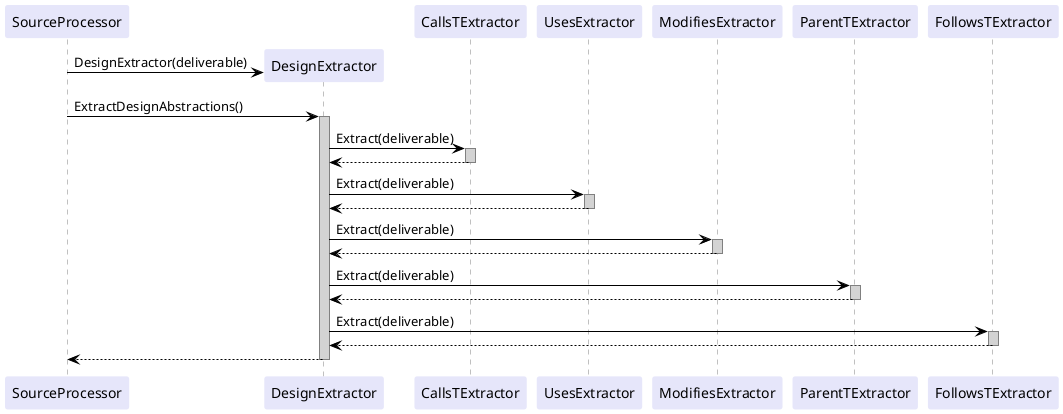 @startuml de
  skinparam shadowing false
  skinparam sequence {
    ArrowColor black
    LifeLineBorderColor grey
    LifeLineBackgroundColor lightgray
    ParticipantBorderColor lavender
    ParticipantBackgroundColor lavender
  }

  participant SourceProcessor
  participant DesignExtractor
  participant CallsTExtractor
  participant UsesExtractor
  participant ModifiesExtractor
  participant ParentTExtractor
  participant FollowsTExtractor

  create DesignExtractor
  SourceProcessor -> DesignExtractor: DesignExtractor(deliverable)
  SourceProcessor -> DesignExtractor: ExtractDesignAbstractions()
  activate DesignExtractor

  DesignExtractor -> CallsTExtractor: Extract(deliverable)
  activate CallsTExtractor
  CallsTExtractor --> DesignExtractor
  deactivate CallsTExtractor

  DesignExtractor -> UsesExtractor: Extract(deliverable)
  activate UsesExtractor
  UsesExtractor --> DesignExtractor
  deactivate UsesExtractor

  DesignExtractor -> ModifiesExtractor: Extract(deliverable)
  activate ModifiesExtractor
  ModifiesExtractor --> DesignExtractor
  deactivate ModifiesExtractor

  DesignExtractor -> ParentTExtractor: Extract(deliverable)
  activate ParentTExtractor
  ParentTExtractor --> DesignExtractor
  deactivate ParentTExtractor

  DesignExtractor -> FollowsTExtractor: Extract(deliverable)
  activate FollowsTExtractor
  FollowsTExtractor --> DesignExtractor
  deactivate FollowsTExtractor

  DesignExtractor --> SourceProcessor
  deactivate DesignExtractor

@enduml
